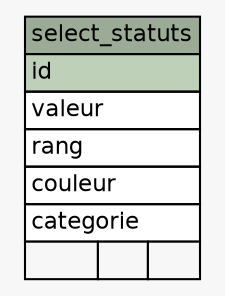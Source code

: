 // dot 2.26.3 on Linux 3.2.0-4-amd64
// SchemaSpy rev 590
digraph "select_statuts" {
  graph [
    rankdir="RL"
    bgcolor="#f7f7f7"
    nodesep="0.18"
    ranksep="0.46"
    fontname="Helvetica"
    fontsize="11"
  ];
  node [
    fontname="Helvetica"
    fontsize="11"
    shape="plaintext"
  ];
  edge [
    arrowsize="0.8"
  ];
  "select_statuts" [
    label=<
    <TABLE BORDER="0" CELLBORDER="1" CELLSPACING="0" BGCOLOR="#ffffff">
      <TR><TD COLSPAN="3" BGCOLOR="#9bab96" ALIGN="CENTER">select_statuts</TD></TR>
      <TR><TD PORT="id" COLSPAN="3" BGCOLOR="#bed1b8" ALIGN="LEFT">id</TD></TR>
      <TR><TD PORT="valeur" COLSPAN="3" ALIGN="LEFT">valeur</TD></TR>
      <TR><TD PORT="rang" COLSPAN="3" ALIGN="LEFT">rang</TD></TR>
      <TR><TD PORT="couleur" COLSPAN="3" ALIGN="LEFT">couleur</TD></TR>
      <TR><TD PORT="categorie" COLSPAN="3" ALIGN="LEFT">categorie</TD></TR>
      <TR><TD ALIGN="LEFT" BGCOLOR="#f7f7f7">  </TD><TD ALIGN="RIGHT" BGCOLOR="#f7f7f7">  </TD><TD ALIGN="RIGHT" BGCOLOR="#f7f7f7">  </TD></TR>
    </TABLE>>
    URL="tables/select_statuts.html"
    tooltip="select_statuts"
  ];
}
